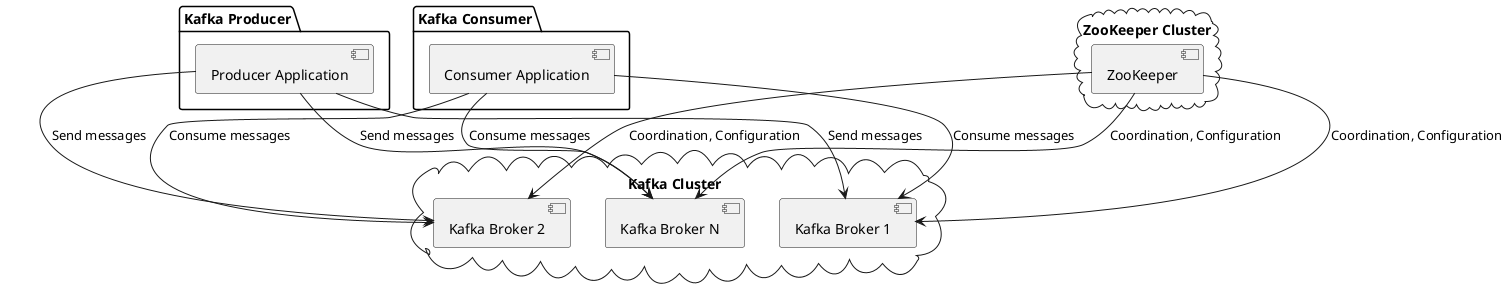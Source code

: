 @startuml

package "Kafka Producer" {
  [Producer Application]
}

package "Kafka Consumer" {
  [Consumer Application]
}

cloud "ZooKeeper Cluster" {
  [ZooKeeper]
}

cloud "Kafka Cluster" {
  [Kafka Broker 1]
  [Kafka Broker 2]
  [Kafka Broker N]
}

[Producer Application] --> [Kafka Broker 1] : Send messages
[Producer Application] --> [Kafka Broker 2] : Send messages
[Producer Application] --> [Kafka Broker N] : Send messages

[Consumer Application] --> [Kafka Broker 1] : Consume messages
[Consumer Application] --> [Kafka Broker 2] : Consume messages
[Consumer Application] --> [Kafka Broker N] : Consume messages

[ZooKeeper] --> [Kafka Broker 1] : Coordination, Configuration
[ZooKeeper] --> [Kafka Broker 2] : Coordination, Configuration
[ZooKeeper] --> [Kafka Broker N] : Coordination, Configuration

@enduml